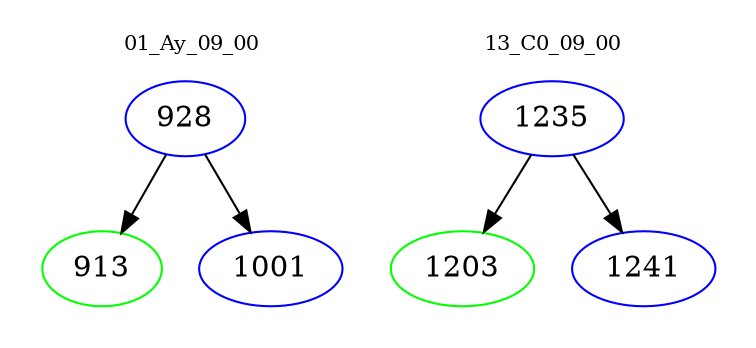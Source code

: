 digraph{
subgraph cluster_0 {
color = white
label = "01_Ay_09_00";
fontsize=10;
T0_928 [label="928", color="blue"]
T0_928 -> T0_913 [color="black"]
T0_913 [label="913", color="green"]
T0_928 -> T0_1001 [color="black"]
T0_1001 [label="1001", color="blue"]
}
subgraph cluster_1 {
color = white
label = "13_C0_09_00";
fontsize=10;
T1_1235 [label="1235", color="blue"]
T1_1235 -> T1_1203 [color="black"]
T1_1203 [label="1203", color="green"]
T1_1235 -> T1_1241 [color="black"]
T1_1241 [label="1241", color="blue"]
}
}
